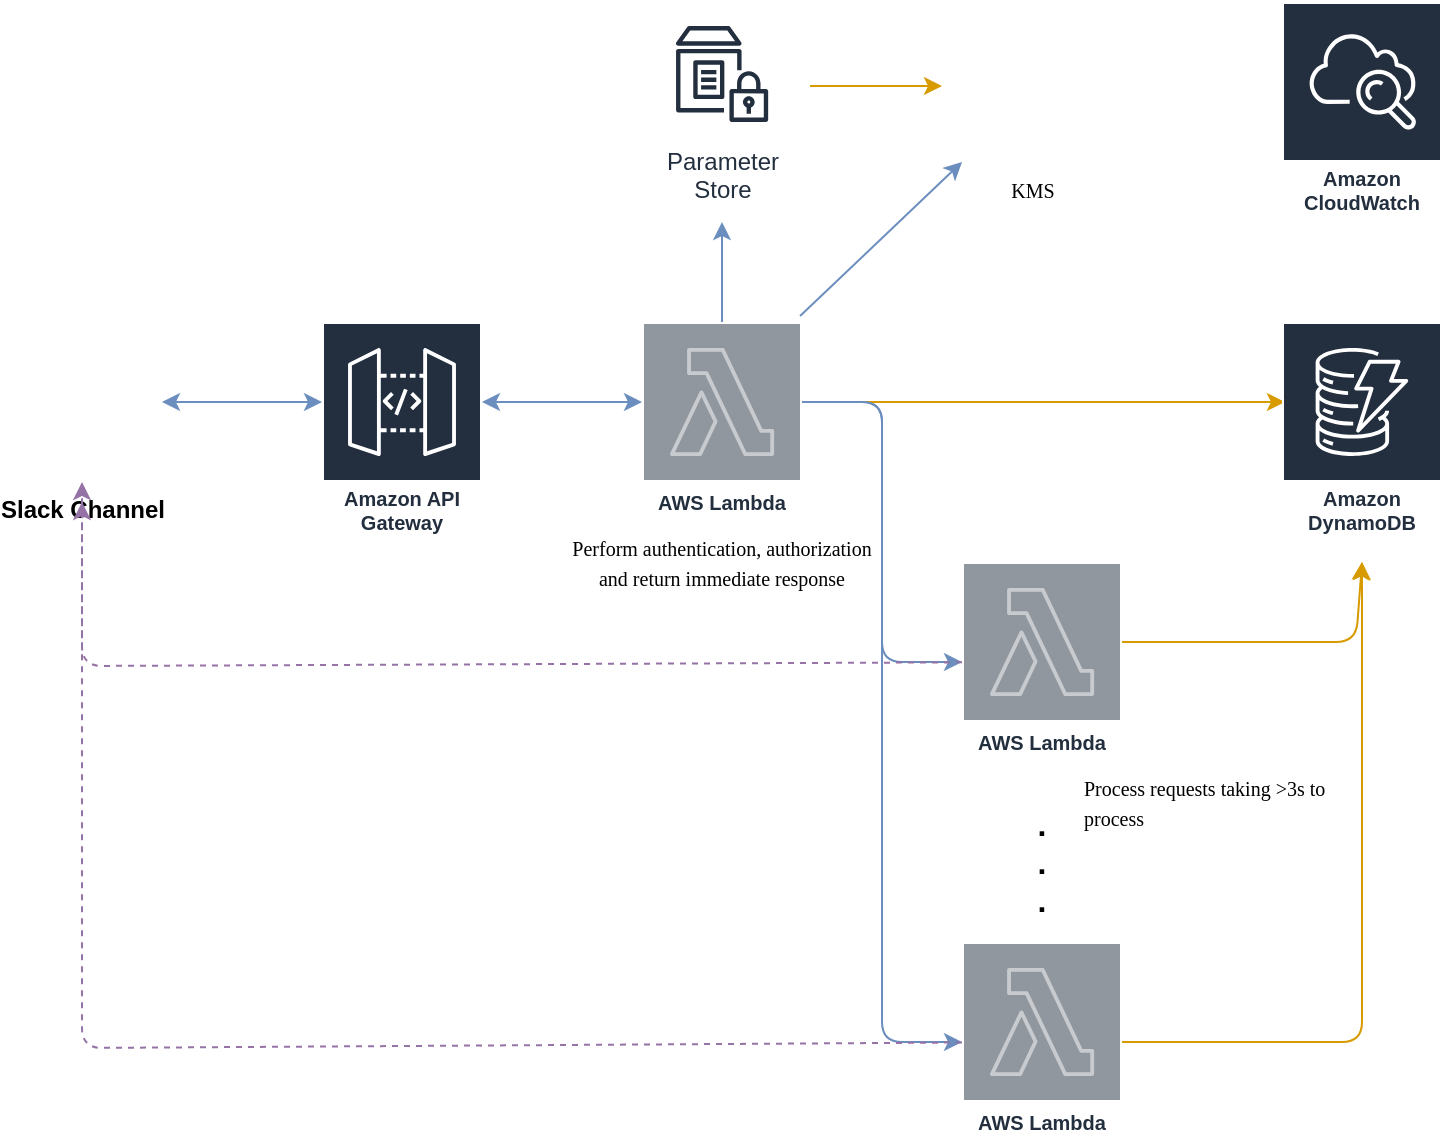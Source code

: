 <mxfile version="14.4.2" type="device"><diagram id="zThKWCK-OZDQfVA2Wrdf" name="Page-1"><mxGraphModel dx="1038" dy="607" grid="1" gridSize="10" guides="1" tooltips="1" connect="1" arrows="1" fold="1" page="1" pageScale="1" pageWidth="850" pageHeight="1100" math="0" shadow="0"><root><mxCell id="0"/><mxCell id="1" parent="0"/><mxCell id="7Zl8uZlbmg5GW8wD43gN-18" value="" style="endArrow=classic;html=1;fillColor=#dae8fc;strokeColor=#6c8ebf;" parent="1" edge="1"><mxGeometry width="50" height="50" relative="1" as="geometry"><mxPoint x="440" y="240" as="sourcePoint"/><mxPoint x="520" y="560" as="targetPoint"/><Array as="points"><mxPoint x="480" y="240"/><mxPoint x="480" y="560"/></Array></mxGeometry></mxCell><mxCell id="7Zl8uZlbmg5GW8wD43gN-1" style="edgeStyle=orthogonalEdgeStyle;rounded=0;orthogonalLoop=1;jettySize=auto;html=1;exitX=1;exitY=0.5;exitDx=0;exitDy=0;startArrow=classic;startFill=1;fillColor=#dae8fc;strokeColor=#6c8ebf;" parent="1" source="7Zl8uZlbmg5GW8wD43gN-2" edge="1"><mxGeometry relative="1" as="geometry"><mxPoint x="200" y="240" as="targetPoint"/></mxGeometry></mxCell><mxCell id="7Zl8uZlbmg5GW8wD43gN-2" value="&lt;b&gt;Slack Channel&lt;br&gt;&lt;/b&gt;" style="shape=image;html=1;verticalAlign=top;verticalLabelPosition=bottom;labelBackgroundColor=#ffffff;imageAspect=0;aspect=fixed;image=https://cdn4.iconfinder.com/data/icons/logos-and-brands/512/306_Slack_logo-128.png" parent="1" vertex="1"><mxGeometry x="40" y="200" width="80" height="80" as="geometry"/></mxCell><mxCell id="7Zl8uZlbmg5GW8wD43gN-4" style="edgeStyle=orthogonalEdgeStyle;rounded=0;orthogonalLoop=1;jettySize=auto;html=1;startArrow=classic;startFill=1;fillColor=#dae8fc;strokeColor=#6c8ebf;" parent="1" edge="1"><mxGeometry relative="1" as="geometry"><mxPoint x="360" y="240" as="targetPoint"/><mxPoint x="280" y="240" as="sourcePoint"/></mxGeometry></mxCell><mxCell id="7Zl8uZlbmg5GW8wD43gN-10" value="" style="endArrow=classic;html=1;entryX=0;entryY=0.5;entryDx=0;entryDy=0;entryPerimeter=0;exitX=1;exitY=0.5;exitDx=0;exitDy=0;exitPerimeter=0;fillColor=#ffe6cc;strokeColor=#d79b00;" parent="1" edge="1"><mxGeometry width="50" height="50" relative="1" as="geometry"><mxPoint x="440" y="240" as="sourcePoint"/><mxPoint x="681.46" y="240" as="targetPoint"/></mxGeometry></mxCell><mxCell id="7Zl8uZlbmg5GW8wD43gN-11" value="" style="endArrow=classic;html=1;fillColor=#dae8fc;strokeColor=#6c8ebf;" parent="1" target="7Zl8uZlbmg5GW8wD43gN-30" edge="1"><mxGeometry width="50" height="50" relative="1" as="geometry"><mxPoint x="440" y="240" as="sourcePoint"/><mxPoint x="520" y="360" as="targetPoint"/><Array as="points"><mxPoint x="480" y="240"/><mxPoint x="480" y="370"/></Array></mxGeometry></mxCell><mxCell id="7Zl8uZlbmg5GW8wD43gN-12" value="" style="endArrow=classic;html=1;fillColor=#ffe6cc;strokeColor=#d79b00;" parent="1" edge="1"><mxGeometry width="50" height="50" relative="1" as="geometry"><mxPoint x="600" y="360" as="sourcePoint"/><mxPoint x="720" y="320" as="targetPoint"/><Array as="points"><mxPoint x="717" y="360"/></Array></mxGeometry></mxCell><mxCell id="7Zl8uZlbmg5GW8wD43gN-13" value="" style="endArrow=classic;html=1;exitX=0.5;exitY=0;exitDx=0;exitDy=0;exitPerimeter=0;fillColor=#dae8fc;strokeColor=#6c8ebf;" parent="1" edge="1"><mxGeometry width="50" height="50" relative="1" as="geometry"><mxPoint x="400" y="200" as="sourcePoint"/><mxPoint x="400" y="150" as="targetPoint"/></mxGeometry></mxCell><mxCell id="7Zl8uZlbmg5GW8wD43gN-14" value="" style="endArrow=classic;html=1;entryX=0;entryY=1;entryDx=0;entryDy=0;exitX=0.988;exitY=-0.037;exitDx=0;exitDy=0;exitPerimeter=0;fillColor=#dae8fc;strokeColor=#6c8ebf;" parent="1" target="7Zl8uZlbmg5GW8wD43gN-32" edge="1"><mxGeometry width="50" height="50" relative="1" as="geometry"><mxPoint x="439.04" y="197.04" as="sourcePoint"/><mxPoint x="545" y="126" as="targetPoint"/></mxGeometry></mxCell><mxCell id="7Zl8uZlbmg5GW8wD43gN-15" value="" style="endArrow=classic;html=1;entryX=0;entryY=0.45;entryDx=0;entryDy=0;entryPerimeter=0;exitX=1.05;exitY=0.525;exitDx=0;exitDy=0;exitPerimeter=0;fillColor=#ffe6cc;strokeColor=#d79b00;" parent="1" edge="1"><mxGeometry width="50" height="50" relative="1" as="geometry"><mxPoint x="444" y="82" as="sourcePoint"/><mxPoint x="510" y="82" as="targetPoint"/></mxGeometry></mxCell><mxCell id="7Zl8uZlbmg5GW8wD43gN-17" value="" style="endArrow=classic;html=1;fillColor=#ffe6cc;strokeColor=#d79b00;" parent="1" edge="1"><mxGeometry width="50" height="50" relative="1" as="geometry"><mxPoint x="600" y="560" as="sourcePoint"/><mxPoint x="720" y="320" as="targetPoint"/><Array as="points"><mxPoint x="720" y="560"/></Array></mxGeometry></mxCell><mxCell id="7Zl8uZlbmg5GW8wD43gN-19" value="&lt;div style=&quot;font-size: 16px&quot;&gt;&lt;font style=&quot;font-size: 16px&quot;&gt;&lt;b&gt;.&lt;/b&gt;&lt;/font&gt;&lt;/div&gt;&lt;div style=&quot;font-size: 16px&quot;&gt;&lt;font style=&quot;font-size: 16px&quot;&gt;&lt;b&gt;.&lt;/b&gt;&lt;/font&gt;&lt;/div&gt;&lt;div style=&quot;font-size: 16px&quot;&gt;&lt;font style=&quot;font-size: 16px&quot;&gt;&lt;b&gt;.&lt;br&gt;&lt;/b&gt;&lt;/font&gt;&lt;/div&gt;" style="text;html=1;strokeColor=none;fillColor=none;align=center;verticalAlign=middle;whiteSpace=wrap;rounded=0;" parent="1" vertex="1"><mxGeometry x="540" y="440" width="40" height="60" as="geometry"/></mxCell><mxCell id="7Zl8uZlbmg5GW8wD43gN-20" value="" style="endArrow=classic;html=1;dashed=1;fillColor=#e1d5e7;strokeColor=#9673a6;" parent="1" source="7Zl8uZlbmg5GW8wD43gN-30" edge="1"><mxGeometry width="50" height="50" relative="1" as="geometry"><mxPoint x="520" y="389.04" as="sourcePoint"/><mxPoint x="80" y="290" as="targetPoint"/><Array as="points"><mxPoint x="80" y="372"/></Array></mxGeometry></mxCell><mxCell id="7Zl8uZlbmg5GW8wD43gN-21" value="" style="endArrow=classic;html=1;entryX=0.5;entryY=1;entryDx=0;entryDy=0;dashed=1;fillColor=#e1d5e7;strokeColor=#9673a6;" parent="1" source="7Zl8uZlbmg5GW8wD43gN-31" target="7Zl8uZlbmg5GW8wD43gN-2" edge="1"><mxGeometry width="50" height="50" relative="1" as="geometry"><mxPoint x="520" y="590" as="sourcePoint"/><mxPoint x="180" y="560" as="targetPoint"/><Array as="points"><mxPoint x="80" y="563"/></Array></mxGeometry></mxCell><mxCell id="7Zl8uZlbmg5GW8wD43gN-22" value="Amazon API Gateway" style="outlineConnect=0;fontColor=#232F3E;gradientColor=none;strokeColor=#ffffff;fillColor=#232F3E;dashed=0;verticalLabelPosition=middle;verticalAlign=bottom;align=center;html=1;whiteSpace=wrap;fontSize=10;fontStyle=1;spacing=3;shape=mxgraph.aws4.productIcon;prIcon=mxgraph.aws4.api_gateway;" parent="1" vertex="1"><mxGeometry x="200" y="200" width="80" height="110" as="geometry"/></mxCell><mxCell id="7Zl8uZlbmg5GW8wD43gN-23" value="Parameter&#10;Store" style="outlineConnect=0;fontColor=#232F3E;gradientColor=none;strokeColor=#232F3E;fillColor=#ffffff;dashed=0;verticalLabelPosition=bottom;verticalAlign=top;align=center;html=1;fontSize=12;fontStyle=0;aspect=fixed;shape=mxgraph.aws4.resourceIcon;resIcon=mxgraph.aws4.parameter_store;" parent="1" vertex="1"><mxGeometry x="370" y="46" width="60" height="60" as="geometry"/></mxCell><mxCell id="7Zl8uZlbmg5GW8wD43gN-24" value="Amazon CloudWatch" style="outlineConnect=0;fontColor=#232F3E;gradientColor=none;strokeColor=#ffffff;fillColor=#232F3E;dashed=0;verticalLabelPosition=middle;verticalAlign=bottom;align=center;html=1;whiteSpace=wrap;fontSize=10;fontStyle=1;spacing=3;shape=mxgraph.aws4.productIcon;prIcon=mxgraph.aws4.cloudwatch;" parent="1" vertex="1"><mxGeometry x="680" y="40" width="80" height="110" as="geometry"/></mxCell><mxCell id="7Zl8uZlbmg5GW8wD43gN-28" value="AWS Lambda" style="outlineConnect=0;fontColor=#232F3E;gradientColor=none;strokeColor=#ffffff;fillColor=#232F3E;dashed=0;verticalLabelPosition=middle;verticalAlign=bottom;align=center;html=1;whiteSpace=wrap;fontSize=10;fontStyle=1;spacing=3;shape=mxgraph.aws4.productIcon;prIcon=mxgraph.aws4.lambda;opacity=50;" parent="1" vertex="1"><mxGeometry x="360" y="200" width="80" height="100" as="geometry"/></mxCell><mxCell id="7Zl8uZlbmg5GW8wD43gN-30" value="AWS Lambda" style="outlineConnect=0;fontColor=#232F3E;gradientColor=none;strokeColor=#ffffff;fillColor=#232F3E;dashed=0;verticalLabelPosition=middle;verticalAlign=bottom;align=center;html=1;whiteSpace=wrap;fontSize=10;fontStyle=1;spacing=3;shape=mxgraph.aws4.productIcon;prIcon=mxgraph.aws4.lambda;opacity=50;" parent="1" vertex="1"><mxGeometry x="520" y="320" width="80" height="100" as="geometry"/></mxCell><mxCell id="7Zl8uZlbmg5GW8wD43gN-31" value="AWS Lambda" style="outlineConnect=0;fontColor=#232F3E;gradientColor=none;strokeColor=#ffffff;fillColor=#232F3E;dashed=0;verticalLabelPosition=middle;verticalAlign=bottom;align=center;html=1;whiteSpace=wrap;fontSize=10;fontStyle=1;spacing=3;shape=mxgraph.aws4.productIcon;prIcon=mxgraph.aws4.lambda;opacity=50;" parent="1" vertex="1"><mxGeometry x="520" y="510" width="80" height="100" as="geometry"/></mxCell><mxCell id="7Zl8uZlbmg5GW8wD43gN-32" value="&lt;font style=&quot;font-size: 10px&quot; face=&quot;Verdana&quot;&gt;KMS&lt;/font&gt;" style="shape=image;html=1;verticalAlign=top;verticalLabelPosition=bottom;labelBackgroundColor=#ffffff;imageAspect=0;aspect=fixed;image=https://cdn2.iconfinder.com/data/icons/freecns-cumulus/16/519655-159_Key-128.png;opacity=50;" parent="1" vertex="1"><mxGeometry x="520" y="50" width="70" height="70" as="geometry"/></mxCell><mxCell id="7Zl8uZlbmg5GW8wD43gN-33" value="&lt;font style=&quot;font-size: 10px&quot; face=&quot;Verdana&quot;&gt;Perform authentication, authorization and return immediate response&lt;br&gt;&lt;/font&gt;" style="text;html=1;strokeColor=none;fillColor=none;align=center;verticalAlign=middle;whiteSpace=wrap;rounded=0;opacity=50;" parent="1" vertex="1"><mxGeometry x="320" y="290" width="160" height="60" as="geometry"/></mxCell><mxCell id="7Zl8uZlbmg5GW8wD43gN-34" value="&lt;div align=&quot;left&quot;&gt;&lt;font style=&quot;font-size: 10px&quot; face=&quot;Verdana&quot;&gt;Process requests taking &amp;gt;3s to process&lt;/font&gt;&lt;br&gt;&lt;/div&gt;" style="text;html=1;strokeColor=none;fillColor=none;align=center;verticalAlign=middle;whiteSpace=wrap;rounded=0;opacity=50;" parent="1" vertex="1"><mxGeometry x="580" y="410" width="130" height="60" as="geometry"/></mxCell><mxCell id="OOMKM4_I_Etovjqv4rXc-1" value="Amazon DynamoDB" style="outlineConnect=0;fontColor=#232F3E;gradientColor=none;strokeColor=#ffffff;fillColor=#232F3E;dashed=0;verticalLabelPosition=middle;verticalAlign=bottom;align=center;html=1;whiteSpace=wrap;fontSize=10;fontStyle=1;spacing=3;shape=mxgraph.aws4.productIcon;prIcon=mxgraph.aws4.dynamodb;" vertex="1" parent="1"><mxGeometry x="680" y="200" width="80" height="110" as="geometry"/></mxCell></root></mxGraphModel></diagram></mxfile>